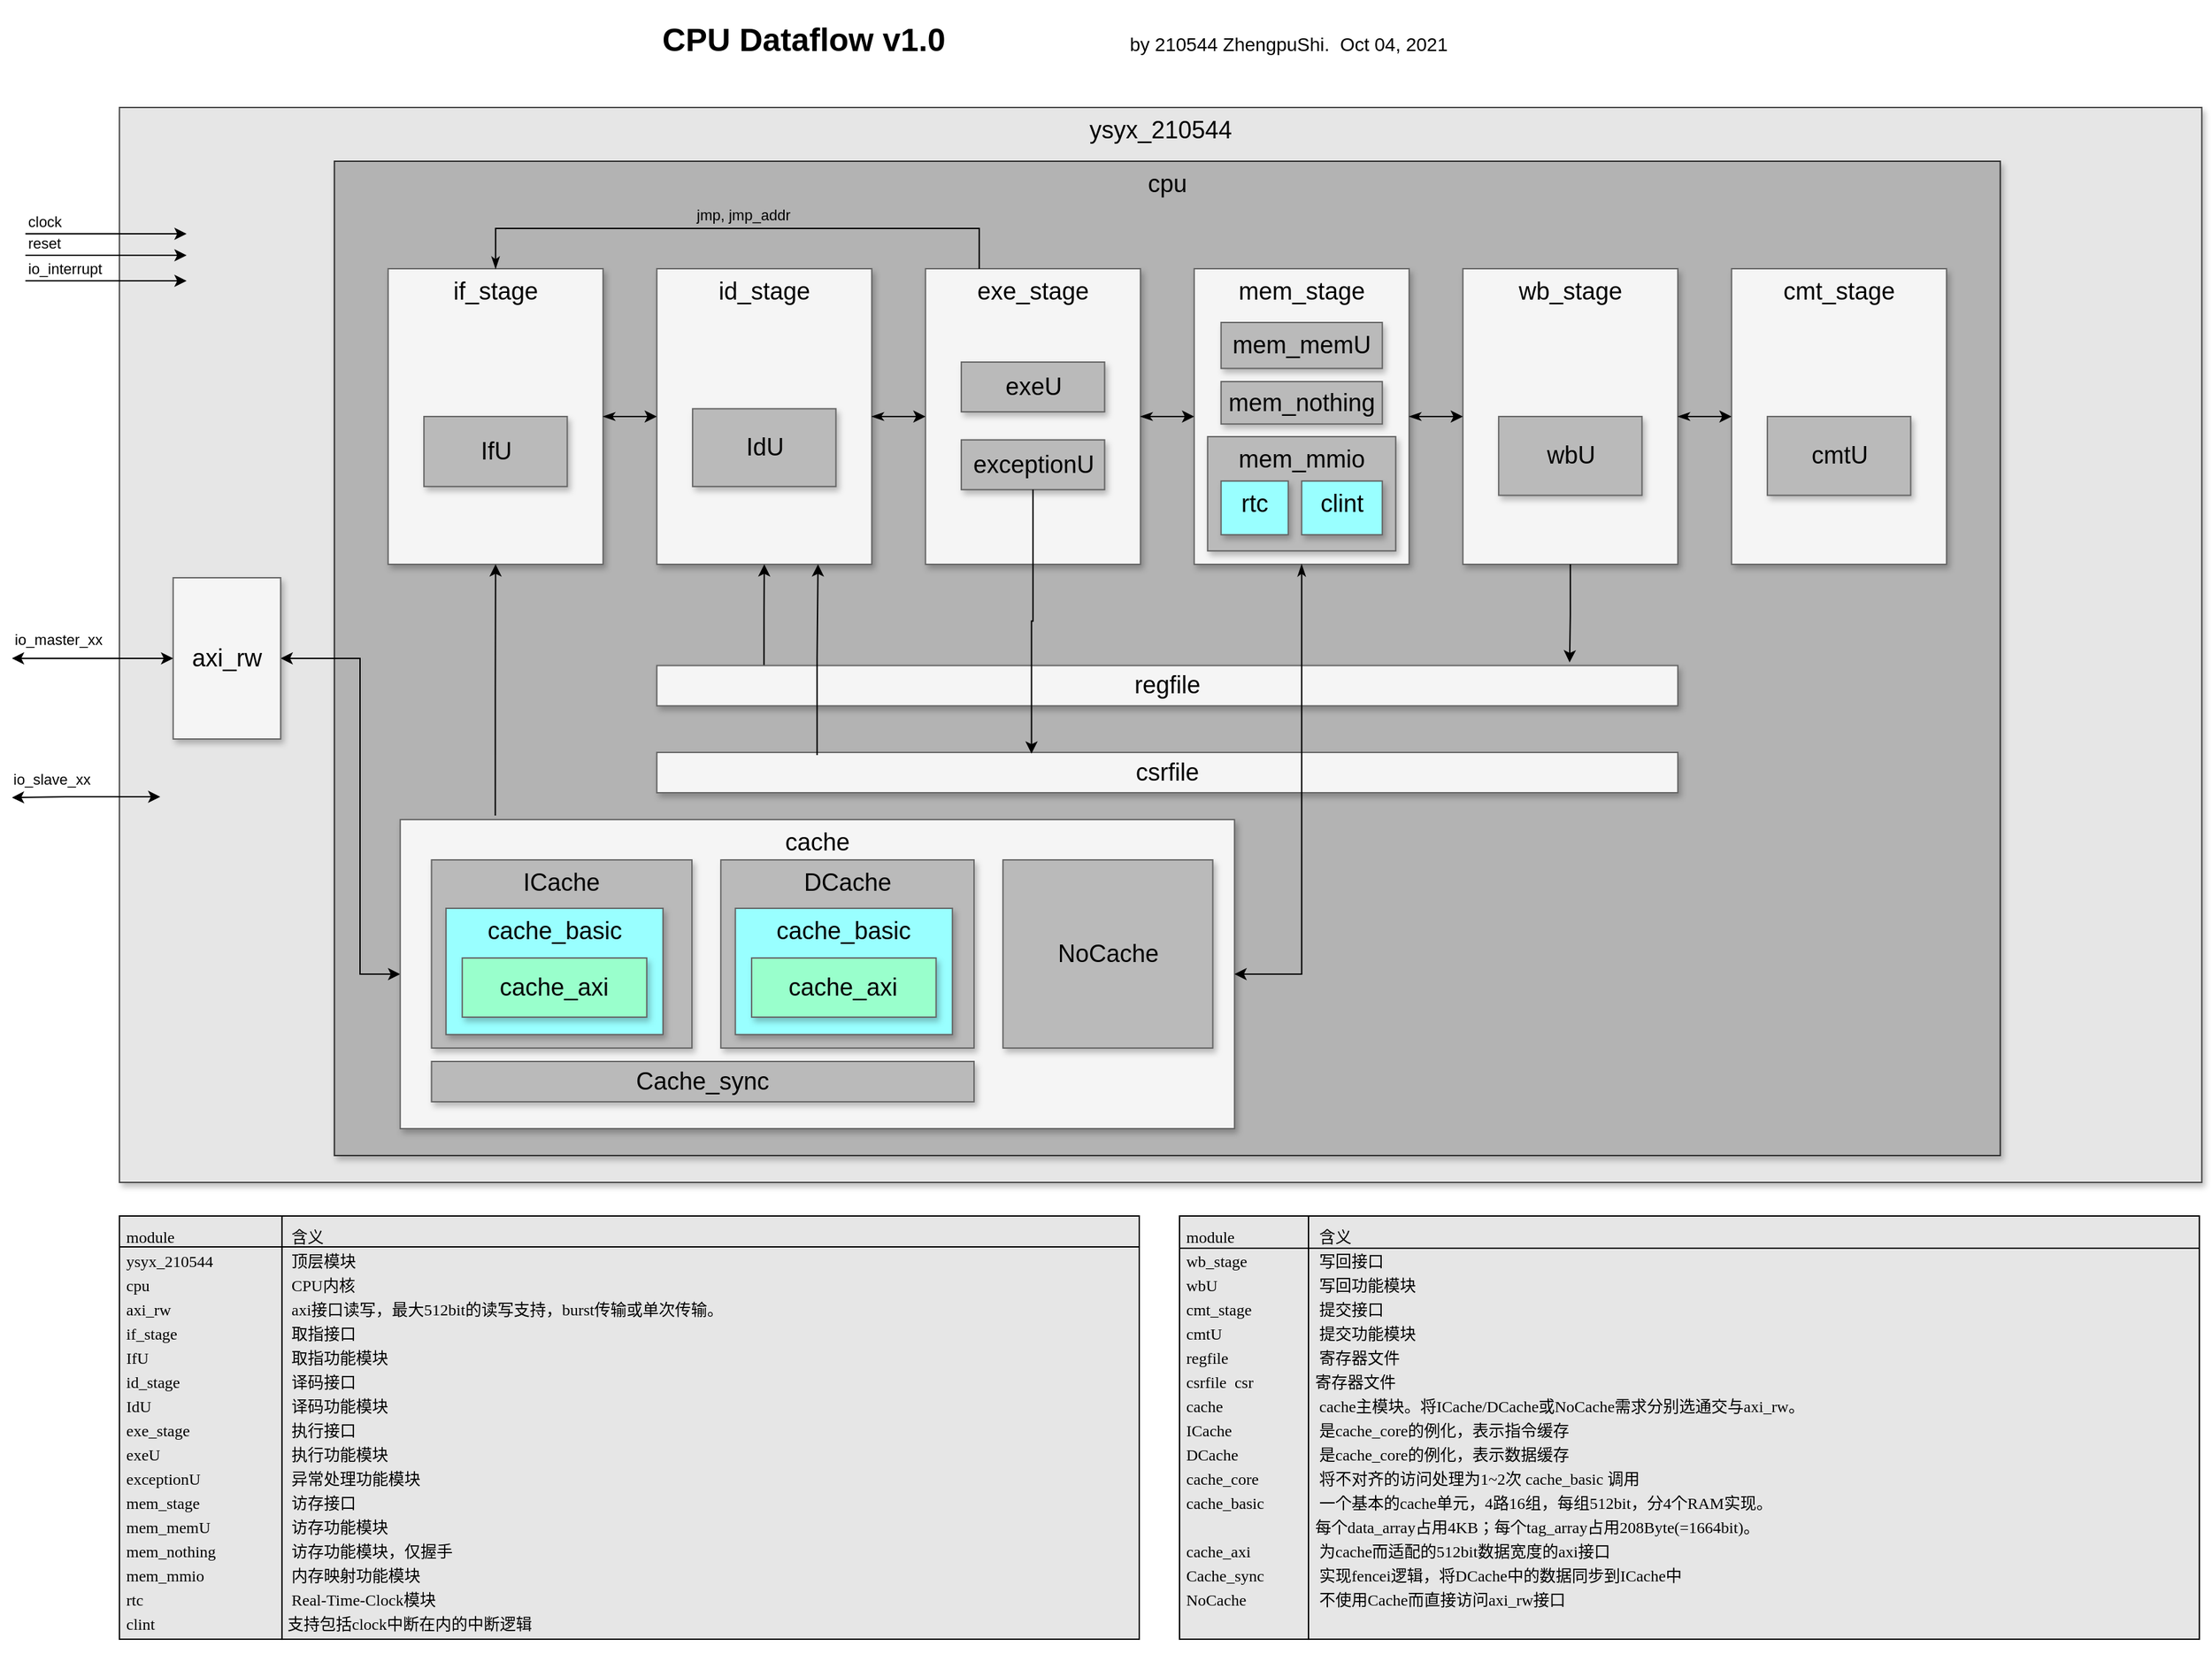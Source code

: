 <mxfile compressed="true" version="15.4.0" type="device"><diagram name="Page-1" id="90a13364-a465-7bf4-72fc-28e22215d7a0"><mxGraphModel dx="4063" dy="2331" grid="1" gridSize="10" guides="1" tooltips="1" connect="1" arrows="1" fold="1" page="1" pageScale="1.5" pageWidth="1169" pageHeight="827" background="none" math="0" shadow="0"><root><mxCell id="0" style=";html=1;"/><mxCell id="1" style=";html=1;" parent="0"/><mxCell id="WMsvedU2iRYLV-hy6sOg-33" value="ysyx_210544" style="whiteSpace=wrap;html=1;shadow=1;fontSize=18;fillColor=#E6E6E6;strokeColor=#474747;verticalAlign=top;labelBackgroundColor=none;" parent="1" vertex="1"><mxGeometry x="160.89" y="80" width="1550" height="800" as="geometry"/></mxCell><mxCell id="WMsvedU2iRYLV-hy6sOg-32" value="cpu" style="whiteSpace=wrap;html=1;shadow=1;fontSize=18;fillColor=#B3B3B3;strokeColor=#2E2E2E;verticalAlign=top;" parent="1" vertex="1"><mxGeometry x="320.89" y="120" width="1240" height="740" as="geometry"/></mxCell><mxCell id="WMsvedU2iRYLV-hy6sOg-2" value="" style="group" parent="1" vertex="1" connectable="0"><mxGeometry x="360.89" y="200" width="160" height="220" as="geometry"/></mxCell><mxCell id="3a17f1ce550125da-4" value="if_stage" style="whiteSpace=wrap;html=1;shadow=1;fontSize=18;fillColor=#f5f5f5;strokeColor=#666666;verticalAlign=top;" parent="WMsvedU2iRYLV-hy6sOg-2" vertex="1"><mxGeometry width="160" height="220" as="geometry"/></mxCell><mxCell id="WMsvedU2iRYLV-hy6sOg-1" value="IfU" style="whiteSpace=wrap;html=1;shadow=1;fontSize=18;fillColor=#BABABA;strokeColor=#666666;" parent="WMsvedU2iRYLV-hy6sOg-2" vertex="1"><mxGeometry x="26.67" y="110" width="106.67" height="52.105" as="geometry"/></mxCell><mxCell id="WMsvedU2iRYLV-hy6sOg-12" value="" style="group" parent="1" vertex="1" connectable="0"><mxGeometry x="560.89" y="200" width="160" height="220" as="geometry"/></mxCell><mxCell id="WMsvedU2iRYLV-hy6sOg-13" value="id_stage" style="whiteSpace=wrap;html=1;shadow=1;fontSize=18;fillColor=#f5f5f5;strokeColor=#666666;verticalAlign=top;" parent="WMsvedU2iRYLV-hy6sOg-12" vertex="1"><mxGeometry width="160" height="220" as="geometry"/></mxCell><mxCell id="WMsvedU2iRYLV-hy6sOg-14" value="IdU" style="whiteSpace=wrap;html=1;shadow=1;fontSize=18;fillColor=#BABABA;strokeColor=#666666;" parent="WMsvedU2iRYLV-hy6sOg-12" vertex="1"><mxGeometry x="26.67" y="104.211" width="106.67" height="57.895" as="geometry"/></mxCell><mxCell id="WMsvedU2iRYLV-hy6sOg-15" value="" style="group" parent="1" vertex="1" connectable="0"><mxGeometry x="760.89" y="200" width="160" height="220" as="geometry"/></mxCell><mxCell id="WMsvedU2iRYLV-hy6sOg-16" value="exe_stage" style="whiteSpace=wrap;html=1;shadow=1;fontSize=18;fillColor=#f5f5f5;strokeColor=#666666;verticalAlign=top;" parent="WMsvedU2iRYLV-hy6sOg-15" vertex="1"><mxGeometry width="160" height="220" as="geometry"/></mxCell><mxCell id="WMsvedU2iRYLV-hy6sOg-17" value="exeU" style="whiteSpace=wrap;html=1;shadow=1;fontSize=18;fillColor=#BABABA;strokeColor=#666666;" parent="WMsvedU2iRYLV-hy6sOg-15" vertex="1"><mxGeometry x="26.667" y="69.474" width="106.667" height="37.053" as="geometry"/></mxCell><mxCell id="WMsvedU2iRYLV-hy6sOg-68" value="exceptionU" style="whiteSpace=wrap;html=1;shadow=1;fontSize=18;fillColor=#BABABA;strokeColor=#666666;" parent="WMsvedU2iRYLV-hy6sOg-15" vertex="1"><mxGeometry x="26.667" y="127.368" width="106.667" height="37.053" as="geometry"/></mxCell><mxCell id="WMsvedU2iRYLV-hy6sOg-18" value="" style="group;verticalAlign=top;" parent="1" vertex="1" connectable="0"><mxGeometry x="960.89" y="200" width="181.541" height="284" as="geometry"/></mxCell><mxCell id="WMsvedU2iRYLV-hy6sOg-19" value="mem_stage" style="whiteSpace=wrap;html=1;shadow=1;fontSize=18;fillColor=#f5f5f5;strokeColor=#666666;verticalAlign=top;" parent="WMsvedU2iRYLV-hy6sOg-18" vertex="1"><mxGeometry width="160" height="220" as="geometry"/></mxCell><mxCell id="WMsvedU2iRYLV-hy6sOg-20" value="mem_memU" style="whiteSpace=wrap;html=1;shadow=1;fontSize=18;fillColor=#BABABA;strokeColor=#666666;" parent="WMsvedU2iRYLV-hy6sOg-18" vertex="1"><mxGeometry x="20" y="40.0" width="120" height="34.21" as="geometry"/></mxCell><mxCell id="WMsvedU2iRYLV-hy6sOg-79" value="mem_mmio" style="whiteSpace=wrap;html=1;shadow=1;fontSize=18;fillColor=#BABABA;strokeColor=#666666;verticalAlign=top;" parent="WMsvedU2iRYLV-hy6sOg-18" vertex="1"><mxGeometry x="10" y="125" width="140" height="85" as="geometry"/></mxCell><mxCell id="WMsvedU2iRYLV-hy6sOg-80" value="mem_nothing" style="whiteSpace=wrap;html=1;shadow=1;fontSize=18;fillColor=#BABABA;strokeColor=#666666;" parent="WMsvedU2iRYLV-hy6sOg-18" vertex="1"><mxGeometry x="20" y="84" width="120" height="31.58" as="geometry"/></mxCell><mxCell id="WMsvedU2iRYLV-hy6sOg-81" value="rtc" style="whiteSpace=wrap;html=1;shadow=1;fontSize=18;fillColor=#99FFFF;strokeColor=#666666;verticalAlign=top;" parent="WMsvedU2iRYLV-hy6sOg-18" vertex="1"><mxGeometry x="20" y="158" width="50" height="40" as="geometry"/></mxCell><mxCell id="WMsvedU2iRYLV-hy6sOg-82" value="clint" style="whiteSpace=wrap;html=1;shadow=1;fontSize=18;fillColor=#99FFFF;strokeColor=#666666;verticalAlign=top;" parent="WMsvedU2iRYLV-hy6sOg-18" vertex="1"><mxGeometry x="80" y="158" width="60" height="40" as="geometry"/></mxCell><mxCell id="WMsvedU2iRYLV-hy6sOg-21" value="" style="group" parent="1" vertex="1" connectable="0"><mxGeometry x="1160.89" y="200" width="160" height="220" as="geometry"/></mxCell><mxCell id="WMsvedU2iRYLV-hy6sOg-22" value="wb_stage" style="whiteSpace=wrap;html=1;shadow=1;fontSize=18;fillColor=#f5f5f5;strokeColor=#666666;verticalAlign=top;" parent="WMsvedU2iRYLV-hy6sOg-21" vertex="1"><mxGeometry width="160" height="220" as="geometry"/></mxCell><mxCell id="WMsvedU2iRYLV-hy6sOg-23" value="wbU" style="whiteSpace=wrap;html=1;shadow=1;fontSize=18;fillColor=#BABABA;strokeColor=#666666;" parent="WMsvedU2iRYLV-hy6sOg-21" vertex="1"><mxGeometry x="26.667" y="110" width="106.667" height="58.667" as="geometry"/></mxCell><mxCell id="WMsvedU2iRYLV-hy6sOg-24" value="" style="group" parent="1" vertex="1" connectable="0"><mxGeometry x="1360.89" y="200" width="160" height="220" as="geometry"/></mxCell><mxCell id="WMsvedU2iRYLV-hy6sOg-25" value="cmt_stage" style="whiteSpace=wrap;html=1;shadow=1;fontSize=18;fillColor=#f5f5f5;strokeColor=#666666;verticalAlign=top;" parent="WMsvedU2iRYLV-hy6sOg-24" vertex="1"><mxGeometry width="160" height="220" as="geometry"/></mxCell><mxCell id="WMsvedU2iRYLV-hy6sOg-26" value="cmtU" style="whiteSpace=wrap;html=1;shadow=1;fontSize=18;fillColor=#BABABA;strokeColor=#666666;" parent="WMsvedU2iRYLV-hy6sOg-24" vertex="1"><mxGeometry x="26.667" y="110" width="106.667" height="58.667" as="geometry"/></mxCell><mxCell id="WMsvedU2iRYLV-hy6sOg-30" style="edgeStyle=orthogonalEdgeStyle;rounded=0;orthogonalLoop=1;jettySize=auto;html=1;entryX=0.5;entryY=1;entryDx=0;entryDy=0;exitX=0.105;exitY=-0.007;exitDx=0;exitDy=0;exitPerimeter=0;" parent="1" source="WMsvedU2iRYLV-hy6sOg-27" target="WMsvedU2iRYLV-hy6sOg-13" edge="1"><mxGeometry relative="1" as="geometry"><mxPoint x="640.89" y="398" as="sourcePoint"/><Array as="points"/></mxGeometry></mxCell><mxCell id="WMsvedU2iRYLV-hy6sOg-27" value="regfile" style="whiteSpace=wrap;html=1;shadow=1;fontSize=18;fillColor=#f5f5f5;strokeColor=#666666;" parent="1" vertex="1"><mxGeometry x="560.89" y="495.33" width="760" height="30" as="geometry"/></mxCell><mxCell id="WMsvedU2iRYLV-hy6sOg-28" value="csrfile" style="whiteSpace=wrap;html=1;shadow=1;fontSize=18;fillColor=#f5f5f5;strokeColor=#666666;" parent="1" vertex="1"><mxGeometry x="560.89" y="560" width="760" height="30" as="geometry"/></mxCell><mxCell id="WMsvedU2iRYLV-hy6sOg-31" style="edgeStyle=orthogonalEdgeStyle;rounded=0;orthogonalLoop=1;jettySize=auto;html=1;exitX=0.5;exitY=1;exitDx=0;exitDy=0;entryX=0.894;entryY=-0.078;entryDx=0;entryDy=0;entryPerimeter=0;" parent="1" source="WMsvedU2iRYLV-hy6sOg-22" target="WMsvedU2iRYLV-hy6sOg-27" edge="1"><mxGeometry relative="1" as="geometry"/></mxCell><mxCell id="WMsvedU2iRYLV-hy6sOg-50" style="edgeStyle=orthogonalEdgeStyle;rounded=0;orthogonalLoop=1;jettySize=auto;html=1;exitX=1;exitY=0.5;exitDx=0;exitDy=0;entryX=0;entryY=0.5;entryDx=0;entryDy=0;startArrow=classic;startFill=1;" parent="1" source="WMsvedU2iRYLV-hy6sOg-34" target="WMsvedU2iRYLV-hy6sOg-51" edge="1"><mxGeometry relative="1" as="geometry"><Array as="points"><mxPoint x="340" y="490"/><mxPoint x="340" y="725"/></Array></mxGeometry></mxCell><mxCell id="WMsvedU2iRYLV-hy6sOg-34" value="axi_rw" style="whiteSpace=wrap;html=1;shadow=1;fontSize=18;fillColor=#f5f5f5;strokeColor=#666666;" parent="1" vertex="1"><mxGeometry x="200.89" y="430" width="80" height="120" as="geometry"/></mxCell><mxCell id="WMsvedU2iRYLV-hy6sOg-36" style="edgeStyle=orthogonalEdgeStyle;rounded=0;orthogonalLoop=1;jettySize=auto;html=1;startArrow=classic;startFill=1;" parent="1" target="WMsvedU2iRYLV-hy6sOg-34" edge="1"><mxGeometry relative="1" as="geometry"><mxPoint x="40.89" y="560.588" as="targetPoint"/><mxPoint x="80.89" y="490" as="sourcePoint"/><Array as="points"><mxPoint x="80.89" y="490"/></Array></mxGeometry></mxCell><mxCell id="WMsvedU2iRYLV-hy6sOg-37" value="io_master_xx" style="edgeLabel;html=1;align=left;verticalAlign=middle;resizable=0;points=[];" parent="WMsvedU2iRYLV-hy6sOg-36" vertex="1" connectable="0"><mxGeometry x="-0.747" y="-2" relative="1" as="geometry"><mxPoint x="-15" y="-16" as="offset"/></mxGeometry></mxCell><mxCell id="WMsvedU2iRYLV-hy6sOg-38" style="edgeStyle=orthogonalEdgeStyle;rounded=0;orthogonalLoop=1;jettySize=auto;html=1;exitX=0.015;exitY=0.531;exitDx=0;exitDy=0;exitPerimeter=0;startArrow=classic;startFill=1;" parent="1" edge="1"><mxGeometry relative="1" as="geometry"><mxPoint x="80.89" y="593.57" as="targetPoint"/><mxPoint x="191.29" y="593.02" as="sourcePoint"/><Array as="points"><mxPoint x="120.89" y="593"/><mxPoint x="120.89" y="593"/></Array></mxGeometry></mxCell><mxCell id="WMsvedU2iRYLV-hy6sOg-39" value="io_slave_xx" style="edgeLabel;html=1;align=left;verticalAlign=middle;resizable=0;points=[];" parent="WMsvedU2iRYLV-hy6sOg-38" vertex="1" connectable="0"><mxGeometry x="-0.747" y="-2" relative="1" as="geometry"><mxPoint x="-97" y="-11" as="offset"/></mxGeometry></mxCell><mxCell id="WMsvedU2iRYLV-hy6sOg-44" style="edgeStyle=orthogonalEdgeStyle;rounded=0;orthogonalLoop=1;jettySize=auto;html=1;" parent="1" edge="1"><mxGeometry relative="1" as="geometry"><mxPoint x="210.89" y="174" as="targetPoint"/><mxPoint x="90.89" y="174" as="sourcePoint"/><Array as="points"><mxPoint x="90.89" y="174"/></Array></mxGeometry></mxCell><mxCell id="WMsvedU2iRYLV-hy6sOg-45" value="clock" style="edgeLabel;html=1;align=left;verticalAlign=middle;resizable=0;points=[];" parent="WMsvedU2iRYLV-hy6sOg-44" vertex="1" connectable="0"><mxGeometry x="-0.747" y="-2" relative="1" as="geometry"><mxPoint x="-15" y="-11" as="offset"/></mxGeometry></mxCell><mxCell id="WMsvedU2iRYLV-hy6sOg-46" style="edgeStyle=orthogonalEdgeStyle;rounded=0;orthogonalLoop=1;jettySize=auto;html=1;" parent="1" edge="1"><mxGeometry relative="1" as="geometry"><mxPoint x="210.89" y="190" as="targetPoint"/><mxPoint x="90.89" y="190" as="sourcePoint"/><Array as="points"><mxPoint x="90.89" y="190"/></Array></mxGeometry></mxCell><mxCell id="WMsvedU2iRYLV-hy6sOg-47" value="reset" style="edgeLabel;html=1;align=left;verticalAlign=middle;resizable=0;points=[];" parent="WMsvedU2iRYLV-hy6sOg-46" vertex="1" connectable="0"><mxGeometry x="-0.747" y="-2" relative="1" as="geometry"><mxPoint x="-15" y="-11" as="offset"/></mxGeometry></mxCell><mxCell id="WMsvedU2iRYLV-hy6sOg-48" style="edgeStyle=orthogonalEdgeStyle;rounded=0;orthogonalLoop=1;jettySize=auto;html=1;" parent="1" edge="1"><mxGeometry relative="1" as="geometry"><mxPoint x="210.89" y="209" as="targetPoint"/><mxPoint x="90.89" y="209" as="sourcePoint"/><Array as="points"><mxPoint x="90.89" y="209"/></Array></mxGeometry></mxCell><mxCell id="WMsvedU2iRYLV-hy6sOg-49" value="io_interrupt" style="edgeLabel;html=1;align=left;verticalAlign=middle;resizable=0;points=[];" parent="WMsvedU2iRYLV-hy6sOg-48" vertex="1" connectable="0"><mxGeometry x="-0.747" y="-2" relative="1" as="geometry"><mxPoint x="-15" y="-11" as="offset"/></mxGeometry></mxCell><mxCell id="WMsvedU2iRYLV-hy6sOg-66" value="" style="group" parent="1" vertex="1" connectable="0"><mxGeometry x="360.89" y="610" width="630" height="230" as="geometry"/></mxCell><mxCell id="WMsvedU2iRYLV-hy6sOg-51" value="cache" style="whiteSpace=wrap;html=1;shadow=1;fontSize=18;fillColor=#f5f5f5;strokeColor=#666666;verticalAlign=top;" parent="WMsvedU2iRYLV-hy6sOg-66" vertex="1"><mxGeometry x="9" width="621.0" height="230" as="geometry"/></mxCell><mxCell id="WMsvedU2iRYLV-hy6sOg-52" value="ICache" style="whiteSpace=wrap;html=1;shadow=1;fontSize=18;fillColor=#BABABA;strokeColor=#666666;verticalAlign=top;" parent="WMsvedU2iRYLV-hy6sOg-66" vertex="1"><mxGeometry x="32.308" y="30" width="193.846" height="140" as="geometry"/></mxCell><mxCell id="WMsvedU2iRYLV-hy6sOg-54" value="NoCache" style="whiteSpace=wrap;html=1;shadow=1;fontSize=18;fillColor=#BABABA;strokeColor=#666666;" parent="WMsvedU2iRYLV-hy6sOg-66" vertex="1"><mxGeometry x="457.69" y="30" width="156.16" height="140" as="geometry"/></mxCell><mxCell id="WMsvedU2iRYLV-hy6sOg-56" value="Cache_sync" style="whiteSpace=wrap;html=1;shadow=1;fontSize=18;fillColor=#BABABA;strokeColor=#666666;" parent="WMsvedU2iRYLV-hy6sOg-66" vertex="1"><mxGeometry x="32.308" y="180" width="403.846" height="30" as="geometry"/></mxCell><mxCell id="WMsvedU2iRYLV-hy6sOg-58" value="cache_basic" style="whiteSpace=wrap;html=1;shadow=1;fontSize=18;fillColor=#99FFFF;strokeColor=#666666;verticalAlign=top;" parent="WMsvedU2iRYLV-hy6sOg-66" vertex="1"><mxGeometry x="43.082" y="66" width="161.538" height="94" as="geometry"/></mxCell><mxCell id="WMsvedU2iRYLV-hy6sOg-59" value="DCache" style="whiteSpace=wrap;html=1;shadow=1;fontSize=18;fillColor=#BABABA;strokeColor=#666666;verticalAlign=top;" parent="WMsvedU2iRYLV-hy6sOg-66" vertex="1"><mxGeometry x="247.687" y="30" width="188.467" height="140" as="geometry"/></mxCell><mxCell id="WMsvedU2iRYLV-hy6sOg-60" value="cache_basic" style="whiteSpace=wrap;html=1;shadow=1;fontSize=18;fillColor=#99FFFF;strokeColor=#666666;verticalAlign=top;" parent="WMsvedU2iRYLV-hy6sOg-66" vertex="1"><mxGeometry x="258.462" y="66" width="161.538" height="94" as="geometry"/></mxCell><mxCell id="WMsvedU2iRYLV-hy6sOg-63" value="cache_axi" style="whiteSpace=wrap;html=1;shadow=1;fontSize=18;fillColor=#99FFCC;strokeColor=#666666;" parent="WMsvedU2iRYLV-hy6sOg-66" vertex="1"><mxGeometry x="55.198" y="103" width="137.308" height="44" as="geometry"/></mxCell><mxCell id="WMsvedU2iRYLV-hy6sOg-64" value="cache_axi" style="whiteSpace=wrap;html=1;shadow=1;fontSize=18;fillColor=#99FFCC;strokeColor=#666666;" parent="WMsvedU2iRYLV-hy6sOg-66" vertex="1"><mxGeometry x="270.577" y="103" width="137.308" height="44" as="geometry"/></mxCell><mxCell id="WMsvedU2iRYLV-hy6sOg-69" style="edgeStyle=orthogonalEdgeStyle;rounded=0;orthogonalLoop=1;jettySize=auto;html=1;exitX=0.157;exitY=0.067;exitDx=0;exitDy=0;entryX=0.75;entryY=1;entryDx=0;entryDy=0;exitPerimeter=0;" parent="1" source="WMsvedU2iRYLV-hy6sOg-28" target="WMsvedU2iRYLV-hy6sOg-13" edge="1"><mxGeometry relative="1" as="geometry"><mxPoint x="650.69" y="389.79" as="sourcePoint"/><mxPoint x="650.89" y="330" as="targetPoint"/><Array as="points"/></mxGeometry></mxCell><mxCell id="WMsvedU2iRYLV-hy6sOg-70" style="edgeStyle=orthogonalEdgeStyle;rounded=0;orthogonalLoop=1;jettySize=auto;html=1;exitX=0.5;exitY=1;exitDx=0;exitDy=0;entryX=0.367;entryY=0.029;entryDx=0;entryDy=0;entryPerimeter=0;" parent="1" source="WMsvedU2iRYLV-hy6sOg-68" target="WMsvedU2iRYLV-hy6sOg-28" edge="1"><mxGeometry relative="1" as="geometry"><mxPoint x="863.89" y="420" as="targetPoint"/></mxGeometry></mxCell><mxCell id="WMsvedU2iRYLV-hy6sOg-71" style="edgeStyle=orthogonalEdgeStyle;rounded=0;orthogonalLoop=1;jettySize=auto;html=1;entryX=0.5;entryY=1;entryDx=0;entryDy=0;exitX=0.114;exitY=-0.013;exitDx=0;exitDy=0;exitPerimeter=0;" parent="1" source="WMsvedU2iRYLV-hy6sOg-51" target="3a17f1ce550125da-4" edge="1"><mxGeometry relative="1" as="geometry"/></mxCell><mxCell id="WMsvedU2iRYLV-hy6sOg-72" style="edgeStyle=orthogonalEdgeStyle;rounded=0;orthogonalLoop=1;jettySize=auto;html=1;exitX=0.5;exitY=1;exitDx=0;exitDy=0;entryX=1;entryY=0.5;entryDx=0;entryDy=0;startArrow=classicThin;startFill=1;" parent="1" source="WMsvedU2iRYLV-hy6sOg-19" target="WMsvedU2iRYLV-hy6sOg-51" edge="1"><mxGeometry relative="1" as="geometry"/></mxCell><mxCell id="WMsvedU2iRYLV-hy6sOg-74" style="edgeStyle=orthogonalEdgeStyle;rounded=0;orthogonalLoop=1;jettySize=auto;html=1;exitX=1;exitY=0.5;exitDx=0;exitDy=0;startArrow=classicThin;startFill=1;" parent="1" source="3a17f1ce550125da-4" target="WMsvedU2iRYLV-hy6sOg-13" edge="1"><mxGeometry relative="1" as="geometry"/></mxCell><mxCell id="WMsvedU2iRYLV-hy6sOg-75" style="edgeStyle=orthogonalEdgeStyle;rounded=0;orthogonalLoop=1;jettySize=auto;html=1;exitX=1;exitY=0.5;exitDx=0;exitDy=0;entryX=0;entryY=0.5;entryDx=0;entryDy=0;startArrow=classicThin;startFill=1;" parent="1" source="WMsvedU2iRYLV-hy6sOg-13" target="WMsvedU2iRYLV-hy6sOg-16" edge="1"><mxGeometry relative="1" as="geometry"/></mxCell><mxCell id="WMsvedU2iRYLV-hy6sOg-76" style="edgeStyle=orthogonalEdgeStyle;rounded=0;orthogonalLoop=1;jettySize=auto;html=1;exitX=1;exitY=0.5;exitDx=0;exitDy=0;startArrow=classicThin;startFill=1;" parent="1" source="WMsvedU2iRYLV-hy6sOg-16" target="WMsvedU2iRYLV-hy6sOg-19" edge="1"><mxGeometry relative="1" as="geometry"/></mxCell><mxCell id="WMsvedU2iRYLV-hy6sOg-77" style="edgeStyle=orthogonalEdgeStyle;rounded=0;orthogonalLoop=1;jettySize=auto;html=1;exitX=1;exitY=0.5;exitDx=0;exitDy=0;entryX=0;entryY=0.5;entryDx=0;entryDy=0;startArrow=classicThin;startFill=1;" parent="1" source="WMsvedU2iRYLV-hy6sOg-19" target="WMsvedU2iRYLV-hy6sOg-22" edge="1"><mxGeometry relative="1" as="geometry"/></mxCell><mxCell id="WMsvedU2iRYLV-hy6sOg-78" style="edgeStyle=orthogonalEdgeStyle;rounded=0;orthogonalLoop=1;jettySize=auto;html=1;exitX=1;exitY=0.5;exitDx=0;exitDy=0;entryX=0;entryY=0.5;entryDx=0;entryDy=0;startArrow=classicThin;startFill=1;" parent="1" source="WMsvedU2iRYLV-hy6sOg-22" target="WMsvedU2iRYLV-hy6sOg-25" edge="1"><mxGeometry relative="1" as="geometry"/></mxCell><mxCell id="WMsvedU2iRYLV-hy6sOg-83" style="edgeStyle=orthogonalEdgeStyle;rounded=0;orthogonalLoop=1;jettySize=auto;html=1;exitX=0.5;exitY=0;exitDx=0;exitDy=0;startArrow=classicThin;startFill=1;entryX=0.25;entryY=0;entryDx=0;entryDy=0;endArrow=none;endFill=0;" parent="1" source="3a17f1ce550125da-4" target="WMsvedU2iRYLV-hy6sOg-16" edge="1"><mxGeometry relative="1" as="geometry"><Array as="points"><mxPoint x="440.89" y="170"/><mxPoint x="800.89" y="170"/></Array></mxGeometry></mxCell><mxCell id="WMsvedU2iRYLV-hy6sOg-84" value="jmp, jmp_addr" style="edgeLabel;html=1;align=center;verticalAlign=middle;resizable=0;points=[];labelBackgroundColor=none;" parent="WMsvedU2iRYLV-hy6sOg-83" vertex="1" connectable="0"><mxGeometry x="0.565" y="-4" relative="1" as="geometry"><mxPoint x="-115" y="-14" as="offset"/></mxGeometry></mxCell><mxCell id="WMsvedU2iRYLV-hy6sOg-86" value="&lt;h1&gt;CPU Dataflow v1.0&lt;/h1&gt;" style="text;html=1;strokeColor=none;fillColor=none;spacing=5;spacingTop=-20;whiteSpace=wrap;overflow=hidden;rounded=0;labelBackgroundColor=none;align=left;verticalAlign=top;" parent="1" vertex="1"><mxGeometry x="560" y="10" width="310.89" height="50" as="geometry"/></mxCell><mxCell id="WMsvedU2iRYLV-hy6sOg-87" value="&lt;h1&gt;&lt;font style=&quot;font-size: 14px ; text-align: center ; font-weight: normal&quot;&gt;by 210544 ZhengpuShi.&amp;nbsp;&amp;nbsp;&lt;/font&gt;&lt;span style=&quot;font-size: 14px ; text-align: center ; font-weight: normal&quot;&gt;Oct 04, 2021&lt;/span&gt;&lt;br&gt;&lt;/h1&gt;" style="text;html=1;strokeColor=none;fillColor=none;spacing=5;spacingTop=-20;whiteSpace=wrap;overflow=hidden;rounded=0;labelBackgroundColor=none;align=left;verticalAlign=top;" parent="1" vertex="1"><mxGeometry x="907.89" y="10" width="253" height="40" as="geometry"/></mxCell><mxCell id="WMsvedU2iRYLV-hy6sOg-96" value="&lt;p style=&quot;line-height: 150%&quot;&gt;module&#9;&lt;span style=&quot;white-space: pre&quot;&gt;&#9;&lt;/span&gt;&lt;span style=&quot;white-space: pre&quot;&gt;&#9;&lt;/span&gt;&lt;span style=&quot;white-space: pre&quot;&gt;&#9;&lt;/span&gt;&#9;&#9;&#9;含义&lt;br&gt;wb_stage&amp;nbsp;&#9;&lt;span style=&quot;white-space: pre&quot;&gt;&#9;&lt;/span&gt;&lt;span style=&quot;white-space: pre&quot;&gt;&#9;&lt;/span&gt;&#9;&#9;写回接口&lt;br&gt;wbU&amp;nbsp;&#9;&lt;span style=&quot;white-space: pre&quot;&gt;&#9;&lt;/span&gt;&lt;span style=&quot;white-space: pre&quot;&gt;&#9;&lt;/span&gt;&lt;span style=&quot;white-space: pre&quot;&gt;&#9;&lt;/span&gt;&#9;&#9;&#9;写回功能模块&lt;br&gt;cmt_stage&amp;nbsp;&#9;&lt;span style=&quot;white-space: pre&quot;&gt;&#9;&lt;/span&gt;&lt;span style=&quot;white-space: pre&quot;&gt;&#9;&lt;/span&gt;&#9;&#9;提交接口&lt;br&gt;cmtU&amp;nbsp;&#9;&lt;span style=&quot;white-space: pre&quot;&gt;&#9;&lt;/span&gt;&lt;span style=&quot;white-space: pre&quot;&gt;&#9;&lt;/span&gt;&#9;&lt;span style=&quot;white-space: pre&quot;&gt;&#9;&lt;/span&gt;&#9;&#9;提交功能模块&lt;br&gt;regfile&amp;nbsp;&#9;&lt;span style=&quot;white-space: pre&quot;&gt;&#9;&lt;/span&gt;&lt;span style=&quot;white-space: pre&quot;&gt;&#9;&lt;/span&gt;&#9;&lt;span style=&quot;white-space: pre&quot;&gt;&#9;&lt;/span&gt;&#9;寄存器文件&lt;br&gt;csrfile&amp;nbsp;&#9;&#9;&#9;csr&lt;span style=&quot;white-space: pre&quot;&gt;&#9;&lt;/span&gt;&lt;span style=&quot;white-space: pre&quot;&gt;&#9;&lt;/span&gt;寄存器文件&lt;br&gt;cache&#9;&lt;span style=&quot;white-space: pre&quot;&gt;&#9;&lt;/span&gt;&lt;span style=&quot;white-space: pre&quot;&gt;&#9;&lt;/span&gt;&lt;span style=&quot;white-space: pre&quot;&gt;&#9;&lt;/span&gt;&#9;&#9;cache主模块。将ICache/DCache或NoCache需求分别选通交与axi_rw。&amp;nbsp;&lt;br&gt;ICache&#9;&lt;span style=&quot;white-space: pre&quot;&gt;&#9;&lt;/span&gt;&lt;span style=&quot;white-space: pre&quot;&gt;&#9;&lt;/span&gt;&lt;span style=&quot;white-space: pre&quot;&gt;&#9;&lt;/span&gt;&#9;&#9;是cache_core的例化，表示指令缓存&lt;br&gt;DCache&#9;&lt;span style=&quot;white-space: pre&quot;&gt;&#9;&lt;/span&gt;&lt;span style=&quot;white-space: pre&quot;&gt;&#9;&lt;/span&gt;&lt;span style=&quot;white-space: pre&quot;&gt;&#9;&lt;/span&gt;&#9;&#9;是cache_core的例化，表示数据缓存&lt;br&gt;cache_core&#9;&lt;span style=&quot;white-space: pre&quot;&gt;&#9;&lt;/span&gt;&lt;span style=&quot;white-space: pre&quot;&gt;&#9;&lt;/span&gt;&#9;将不对齐的访问处理为1~2次 cache_basic 调用&lt;br&gt;cache_basic&lt;span style=&quot;white-space: pre&quot;&gt;&#9;&lt;/span&gt;&lt;span style=&quot;white-space: pre&quot;&gt;&#9;&lt;/span&gt;&#9;&#9;一个基本的cache单元，4路16组，每组512bit，分4个RAM实现。&lt;br&gt;&#9;&#9;&#9;&#9;&lt;span style=&quot;white-space: pre&quot;&gt;&#9;&lt;/span&gt;&lt;span style=&quot;white-space: pre&quot;&gt;&#9;&lt;/span&gt;&lt;span style=&quot;white-space: pre&quot;&gt;&#9;&lt;/span&gt;&lt;span style=&quot;white-space: pre&quot;&gt;&#9;&lt;/span&gt;每个data_array占用4KB；每个tag_array占用208Byte(=1664bit)。&lt;br&gt;cache_axi&#9;&lt;span style=&quot;white-space: pre&quot;&gt;&#9;&lt;/span&gt;&lt;span style=&quot;white-space: pre&quot;&gt;&#9;&lt;/span&gt;&#9;为cache而适配的512bit数据宽度的axi接口&lt;br&gt;Cache_sync&#9;&lt;span style=&quot;white-space: pre&quot;&gt;&#9;&lt;/span&gt;&lt;span style=&quot;white-space: pre&quot;&gt;&#9;&lt;/span&gt;&#9;实现fencei逻辑，将DCache中的数据同步到ICache中&lt;br&gt;NoCache&#9;&lt;span style=&quot;white-space: pre&quot;&gt;&#9;&lt;/span&gt;&lt;span style=&quot;white-space: pre&quot;&gt;&#9;&lt;/span&gt;&#9;&#9;不使用Cache而直接访问axi_rw接口&lt;/p&gt;" style="shape=internalStorage;whiteSpace=wrap;backgroundOutline=1;labelBackgroundColor=none;fillColor=#E6E6E6;align=left;verticalAlign=top;dx=96;dy=24;spacing=5;spacingTop=-15;fontFamily=Times New Roman;spacingBottom=3;spacingLeft=0;html=1;" parent="1" vertex="1"><mxGeometry x="950" y="905" width="759.11" height="315" as="geometry"/></mxCell><mxCell id="35IL5fpOqZzW19_-IuYc-2" value="&lt;p style=&quot;line-height: 150%&quot;&gt;module &lt;span style=&quot;white-space: pre&quot;&gt;&#9;&lt;/span&gt;&lt;span style=&quot;white-space: pre&quot;&gt;&#9;&lt;/span&gt;&lt;span style=&quot;white-space: pre&quot;&gt;&#9;&lt;/span&gt;&lt;span style=&quot;white-space: pre&quot;&gt;&#9;&lt;/span&gt;&#9;&#9;&#9; 含义&lt;br&gt;ysyx_210544 &lt;span style=&quot;white-space: pre&quot;&gt;&#9;&lt;/span&gt;&lt;span style=&quot;white-space: pre&quot;&gt;&#9;&lt;/span&gt;&lt;span style=&quot;white-space: pre&quot;&gt;&#9;&lt;/span&gt;&#9;&#9;顶层模块&lt;br&gt;cpu &lt;span style=&quot;white-space: pre&quot;&gt;&#9;&lt;/span&gt;&lt;span style=&quot;white-space: pre&quot;&gt;&#9;&lt;/span&gt;&lt;span style=&quot;white-space: pre&quot;&gt;&#9;&lt;/span&gt;&lt;span style=&quot;white-space: pre&quot;&gt;&#9;&lt;/span&gt;&lt;span style=&quot;white-space: pre&quot;&gt;&#9;&lt;/span&gt;&#9;&#9;&#9;&#9;CPU内核&lt;br&gt;axi_rw &lt;span style=&quot;white-space: pre&quot;&gt;&#9;&lt;/span&gt;&lt;span style=&quot;white-space: pre&quot;&gt;&#9;&lt;/span&gt;&lt;span style=&quot;white-space: pre&quot;&gt;&#9;&lt;/span&gt;&lt;span style=&quot;white-space: pre&quot;&gt;&#9;&lt;/span&gt;&#9;&#9;&#9;axi接口读写，最大512bit的读写支持，burst传输或单次传输。&lt;br&gt;if_stage &lt;span style=&quot;white-space: pre&quot;&gt;&#9;&lt;/span&gt;&lt;span style=&quot;white-space: pre&quot;&gt;&#9;&lt;/span&gt;&lt;span style=&quot;white-space: pre&quot;&gt;&#9;&lt;/span&gt;&lt;span style=&quot;white-space: pre&quot;&gt;&#9;&lt;/span&gt;&#9;&#9;&#9;取指接口&lt;br&gt;IfU &lt;span style=&quot;white-space: pre&quot;&gt;&#9;&lt;/span&gt;&lt;span style=&quot;white-space: pre&quot;&gt;&#9;&lt;/span&gt;&lt;span style=&quot;white-space: pre&quot;&gt;&#9;&lt;/span&gt;&lt;span style=&quot;white-space: pre&quot;&gt;&#9;&lt;/span&gt;&lt;span style=&quot;white-space: pre&quot;&gt;&#9;&lt;/span&gt;&#9;&#9;&#9;&#9;取指功能模块&lt;br&gt;id_stage &lt;span style=&quot;white-space: pre&quot;&gt;&#9;&lt;/span&gt;&lt;span style=&quot;white-space: pre&quot;&gt;&#9;&lt;/span&gt;&lt;span style=&quot;white-space: pre&quot;&gt;&#9;&lt;/span&gt;&lt;span style=&quot;white-space: pre&quot;&gt;&#9;&lt;/span&gt;&#9;&#9;&#9;译码接口&lt;br&gt;IdU &lt;span style=&quot;white-space: pre&quot;&gt;&#9;&lt;/span&gt;&lt;span style=&quot;white-space: pre&quot;&gt;&#9;&lt;/span&gt;&lt;span style=&quot;white-space: pre&quot;&gt;&#9;&lt;/span&gt;&lt;span style=&quot;white-space: pre&quot;&gt;&#9;&lt;/span&gt;&#9;&lt;span style=&quot;white-space: pre&quot;&gt;&#9;&lt;/span&gt;&#9;&#9;&#9;译码功能模块&lt;br&gt;exe_stage &lt;span style=&quot;white-space: pre&quot;&gt;&#9;&lt;/span&gt;&lt;span style=&quot;white-space: pre&quot;&gt;&#9;&lt;/span&gt;&lt;span style=&quot;white-space: pre&quot;&gt;&#9;&lt;/span&gt;&#9;&#9;执行接口&lt;br&gt;exeU &lt;span style=&quot;white-space: pre&quot;&gt;&#9;&lt;/span&gt;&lt;span style=&quot;white-space: pre&quot;&gt;&#9;&lt;/span&gt;&lt;span style=&quot;white-space: pre&quot;&gt;&#9;&lt;/span&gt;&#9;&lt;span style=&quot;white-space: pre&quot;&gt;&#9;&lt;/span&gt;&#9;&#9;执行功能模块&lt;br&gt;exceptionU &lt;span style=&quot;white-space: pre&quot;&gt;&#9;&lt;/span&gt;&lt;span style=&quot;white-space: pre&quot;&gt;&#9;&lt;/span&gt;&lt;span style=&quot;white-space: pre&quot;&gt;&#9;&lt;/span&gt;&#9;&#9;异常处理功能模块&lt;br&gt;mem_stage &lt;span style=&quot;white-space: pre&quot;&gt;&#9;&lt;/span&gt;&lt;span style=&quot;white-space: pre&quot;&gt;&#9;&lt;/span&gt;&lt;span style=&quot;white-space: pre&quot;&gt;&#9;&lt;/span&gt;&#9;&#9;访存接口&lt;br&gt;mem_memU &lt;span style=&quot;white-space: pre&quot;&gt;&#9;&lt;/span&gt;&lt;span style=&quot;white-space: pre&quot;&gt;&#9;&lt;/span&gt;&lt;span style=&quot;white-space: pre&quot;&gt;&#9;&lt;/span&gt;&#9;&#9;访存功能模块&lt;br&gt;mem_nothing &lt;span style=&quot;white-space: pre&quot;&gt;&#9;&lt;/span&gt;&lt;span style=&quot;white-space: pre&quot;&gt;&#9;&lt;/span&gt;&lt;span style=&quot;white-space: pre&quot;&gt;&#9;&lt;/span&gt;&#9;&#9;访存功能模块，仅握手&lt;br&gt;mem_mmio&#9;&lt;span style=&quot;white-space: pre&quot;&gt;&#9;&lt;/span&gt;&lt;span style=&quot;white-space: pre&quot;&gt;&#9;&lt;/span&gt;&lt;span style=&quot;white-space: pre&quot;&gt;&#9;&lt;/span&gt;&#9;内存映射功能模块&lt;br&gt;rtc&#9;&lt;span style=&quot;white-space: pre&quot;&gt;&#9;&lt;/span&gt;&lt;span style=&quot;white-space: pre&quot;&gt;&#9;&lt;/span&gt;&lt;span style=&quot;white-space: pre&quot;&gt;&#9;&lt;/span&gt;&lt;span style=&quot;white-space: pre&quot;&gt;&#9;&lt;/span&gt;&lt;span style=&quot;white-space: pre&quot;&gt;&#9;&lt;/span&gt;&#9;Real-Time-Clock模块&lt;br&gt;clint&#9;&lt;span style=&quot;white-space: pre&quot;&gt;&#9;&lt;/span&gt;&lt;span style=&quot;white-space: pre&quot;&gt;&#9;&lt;/span&gt;&lt;span style=&quot;white-space: pre&quot;&gt;&#9;&lt;/span&gt;&lt;span style=&quot;white-space: pre&quot;&gt;&#9;&lt;/span&gt;支持包括clock中断在内的中断逻辑&lt;/p&gt;" style="shape=internalStorage;whiteSpace=wrap;backgroundOutline=1;labelBackgroundColor=none;fillColor=#E6E6E6;align=left;verticalAlign=top;dx=121;dy=23;spacing=5;spacingTop=-15;fontFamily=Times New Roman;spacingBottom=5;spacingLeft=0;html=1;" vertex="1" parent="1"><mxGeometry x="160.89" y="905" width="759.11" height="315" as="geometry"/></mxCell></root></mxGraphModel></diagram></mxfile>